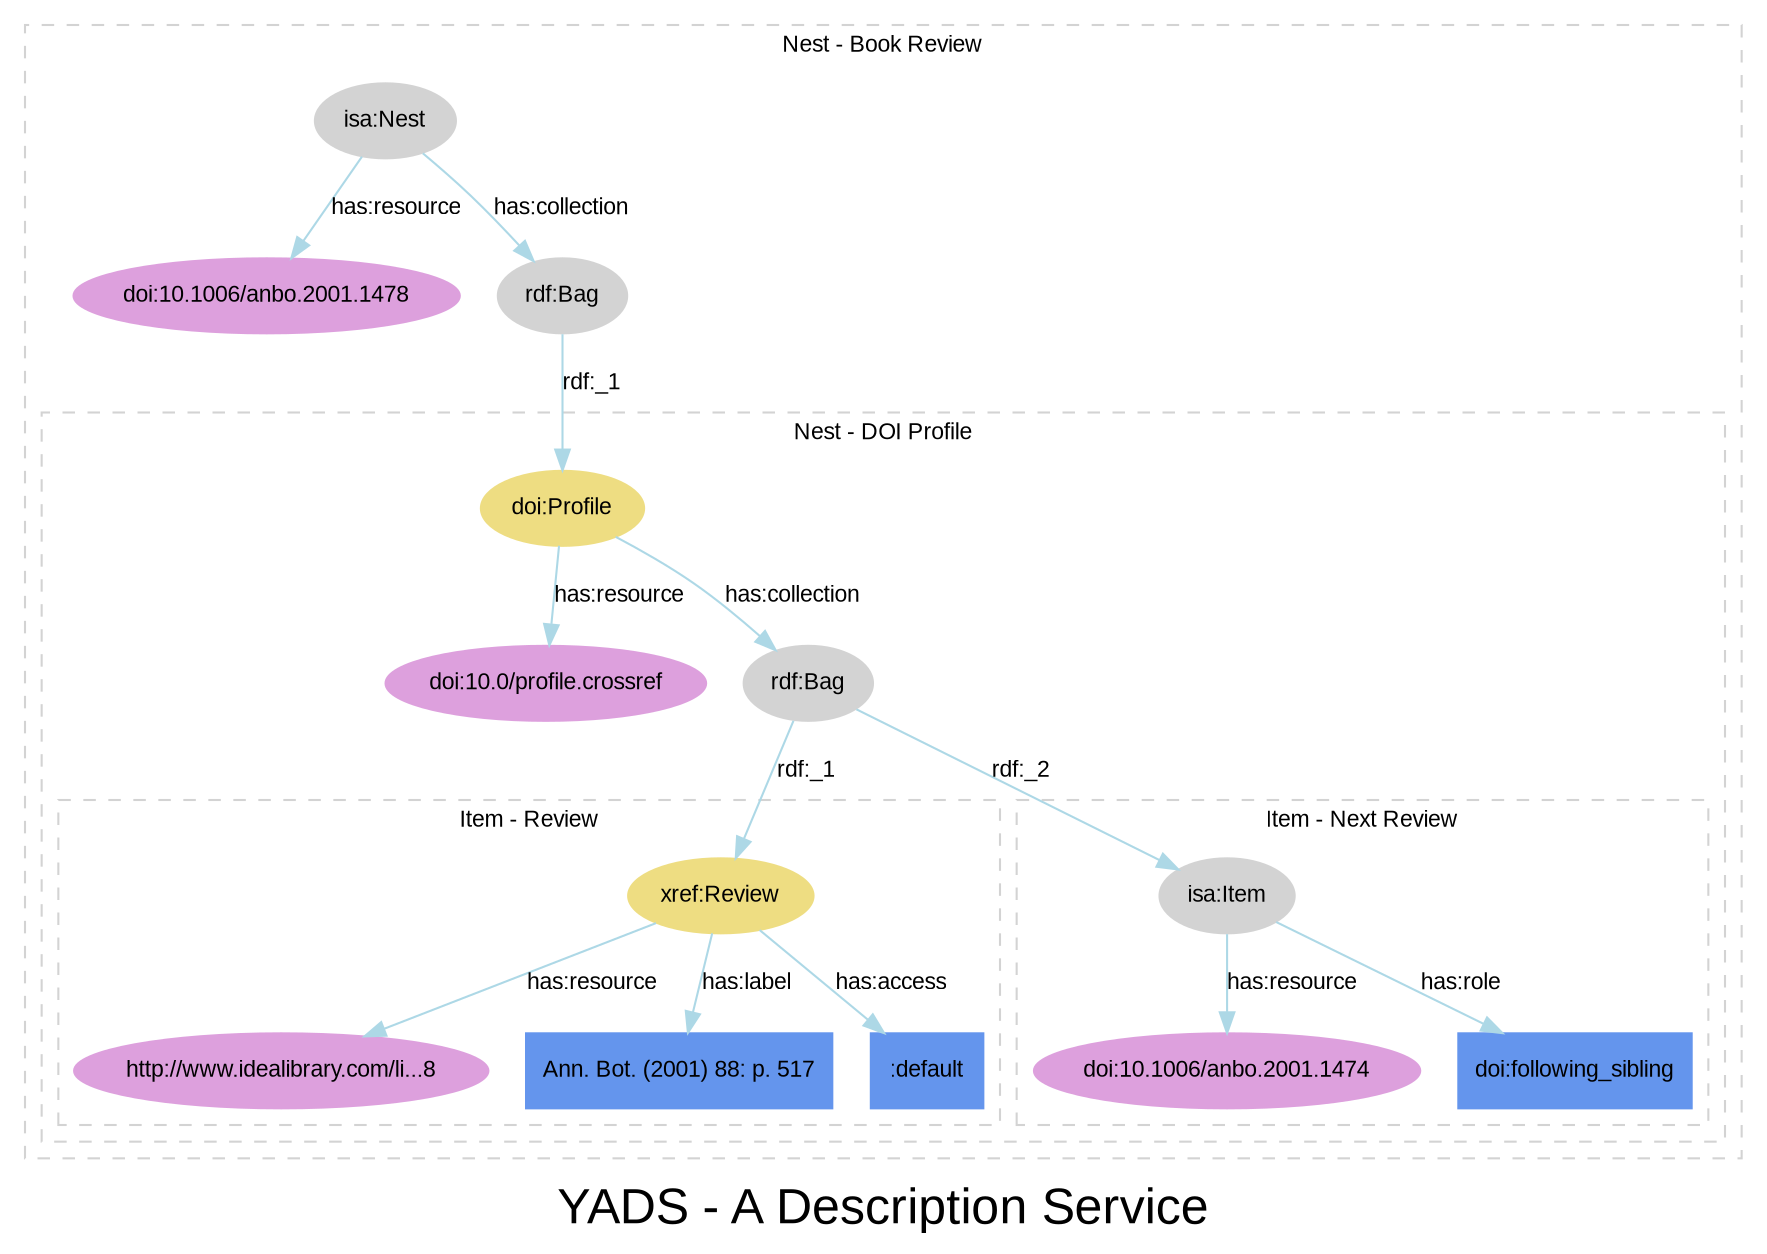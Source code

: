 
digraph yads { 



graph [

  fontname=arial, fontsize=24

  label="YADS - A Description Service"

];

node [

  fontname=arial, fontsize=11, fontcolor=black,

  style=filled, color=cornflowerblue,

];

edge [

  fontname=arial, fontsize=11, fontcolor=black,

  style=filled, color=lightblue,

];

rankdir=TB;



subgraph cluster_1 {



  style=dashed; color=lightgrey;

  fontname=arial; fontsize=11;

  fontcolor="black"; label="Nest - Book Review";



  ":_1" [label="isa:Nest", color=lightgrey, URL="http://www2.elsevier.co.uk/~tony/1014/yads-schema-2002-04-03#Nest"];

  ":_1" -> "doi:10.1006/anbo.2001.1478" [label="has:resource", URL="http://www2.elsevier.co.uk/~tony/1014/yads-schema-2002-04-03#resource"];

  ":_1" -> ":_2" [label="has:collection", URL="http://www2.elsevier.co.uk/~tony/1014/yads-schema-2002-04-03#collection"];

  ":_2" [label="rdf:Bag", color=lightgrey];

  "doi:10.1006/anbo.2001.1478" [color=plum, URL="http://dx.doi.org/10.1006/anbo.2001.1478"];

  ":_2" [label="rdf:Bag", color=lightgrey, URL="http://www.w3.org/1999/02/22-rdf-syntax-ns#Bag"];

  ":_2" -> ":_3" [label="rdf:_1", URL="http://www.w3.org/1999/02/22-rdf-syntax-ns#_1"];

":_3" [label="isa:Nest"]



subgraph cluster_3 {



  style=dashed; color=lightgrey;

  fontname=arial; fontsize=11;

  fontcolor="black"; label="Nest - DOI Profile";



  ":_3" [label="doi:Profile", color=lightgoldenrod];

  ":_3" -> "doi:10.0/profile.crossref" [label="has:resource", URL="http://www2.elsevier.co.uk/~tony/1014/yads-schema-2002-04-03#resource"];

  ":_3" -> ":_4" [label="has:collection", URL="http://www2.elsevier.co.uk/~tony/1014/yads-schema-2002-04-03#collection"];

  ":_4" [label="rdf:Bag", color=lightgrey];



  "doi:10.0/profile.crossref" [color=plum, URL="http://dx.doi.org/10.0/profile.crossref"];

  ":_4" [label="rdf:Bag", color=lightgrey, URL="http://www.w3.org/1999/02/22-rdf-syntax-ns#Bag"];

  ":_4" -> ":_5" [label="rdf:_1", URL="http://www.w3.org/1999/02/22-rdf-syntax-ns#_1"];

":_5" [label="isa:Item"]

  ":_4" -> ":_6" [label="rdf:_2", URL="http://www.w3.org/1999/02/22-rdf-syntax-ns#_2"];

":_6" [label="isa:Item"]



subgraph cluster_5 {



  style=dashed; color=lightgrey;

  fontname=arial; fontsize=11;

  fontcolor="black"; label="Item - Review";



  ":_5" [label="xref:Review", color=lightgoldenrod];

  ":_5" -> "http://www.idealibrary.com/li...8" [label="has:resource", URL="http://www2.elsevier.co.uk/~tony/1014/yads-schema-2002-04-03#resource"];

  ":_5" -> "node_1" [label="has:label", URL="http://www2.elsevier.co.uk/~tony/1014/yads-schema-2002-04-03#label"];



  ":_5" -> "node_3" [label="has:access", URL="http://www2.elsevier.co.uk/~tony/1014/yads-schema-2002-04-03#access"];

  "http://www.idealibrary.com/li...8" [color=plum, URL="http://www.idealibrary.com/links/doi/10.1006/anbo.2001.1478"];

  "node_1" [shape=box, label="Ann. Bot. (2001) 88: p. 517"];

  "node_3" [shape=box, label=":default"];

}



subgraph cluster_6 {



  style=dashed; color=lightgrey;

  fontname=arial; fontsize=11;

  fontcolor="black"; label="Item - Next Review";


  ":_6" [label="isa:Item", color=lightgrey, URL="http://www2.elsevier.co.uk/~tony/1014/yads-schema-2002-04-03#Item"];

  ":_6" -> "doi:10.1006/anbo.2001.1474" [label="has:resource", URL="http://www2.elsevier.co.uk/~tony/1014/yads-schema-2002-04-03#resource"];

  ":_6" -> "node_4" [label="has:role", URL="http://www2.elsevier.co.uk/~tony/1014/yads-schema-2002-04-03#role"];

  "doi:10.1006/anbo.2001.1474" [color=plum, URL="http://dx.doi.org/10.1006/anbo.2001.1474"];

  "node_4" [shape=box, label="doi:following_sibling"];

}



}



}



}

